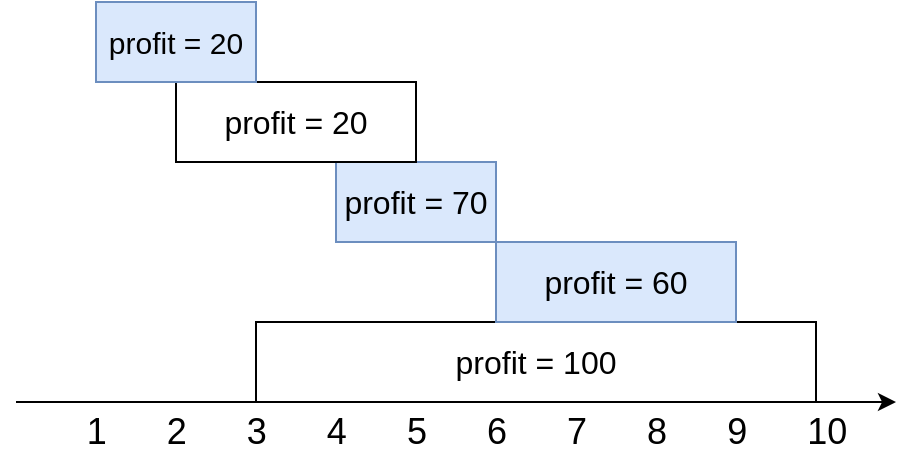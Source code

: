 <mxfile version="20.2.8" type="github">
  <diagram id="2nUp3ggRJjv_zQUeG3yu" name="第 1 页">
    <mxGraphModel dx="1138" dy="643" grid="1" gridSize="10" guides="1" tooltips="1" connect="1" arrows="1" fold="1" page="1" pageScale="1" pageWidth="827" pageHeight="1169" math="0" shadow="0">
      <root>
        <mxCell id="0" />
        <mxCell id="1" parent="0" />
        <mxCell id="OzFdRcXPGWkvChd_Bx-W-1" value="profit = 100" style="rounded=0;whiteSpace=wrap;html=1;fontSize=16;" vertex="1" parent="1">
          <mxGeometry x="280" y="360" width="280" height="40" as="geometry" />
        </mxCell>
        <mxCell id="OzFdRcXPGWkvChd_Bx-W-2" value="" style="endArrow=classic;html=1;rounded=0;" edge="1" parent="1">
          <mxGeometry width="50" height="50" relative="1" as="geometry">
            <mxPoint x="160" y="400" as="sourcePoint" />
            <mxPoint x="600" y="400" as="targetPoint" />
          </mxGeometry>
        </mxCell>
        <mxCell id="OzFdRcXPGWkvChd_Bx-W-4" value="&lt;font style=&quot;font-size: 18px;&quot;&gt;1&amp;nbsp; &amp;nbsp; &amp;nbsp; 2&lt;/font&gt;&lt;span style=&quot;font-size: 18px;&quot;&gt;&amp;nbsp; &amp;nbsp; &amp;nbsp; 3&lt;/span&gt;&lt;span style=&quot;font-size: 18px;&quot;&gt;&amp;nbsp; &amp;nbsp; &amp;nbsp; 4&lt;/span&gt;&lt;span style=&quot;font-size: 18px;&quot;&gt;&amp;nbsp; &amp;nbsp; &amp;nbsp; 5&lt;/span&gt;&lt;span style=&quot;font-size: 18px;&quot;&gt;&amp;nbsp; &amp;nbsp; &amp;nbsp; 6&lt;/span&gt;&lt;span style=&quot;font-size: 18px;&quot;&gt;&amp;nbsp; &amp;nbsp; &amp;nbsp; 7&amp;nbsp;&lt;/span&gt;&lt;span style=&quot;font-size: 18px;&quot;&gt;&amp;nbsp; &amp;nbsp; &amp;nbsp;8&amp;nbsp;&lt;/span&gt;&lt;span style=&quot;font-size: 18px;&quot;&gt;&amp;nbsp; &amp;nbsp; &amp;nbsp;9&amp;nbsp;&lt;/span&gt;&lt;span style=&quot;font-size: 18px;&quot;&gt;&amp;nbsp; &amp;nbsp; &amp;nbsp;10&lt;/span&gt;" style="text;html=1;resizable=0;autosize=1;align=center;verticalAlign=middle;points=[];fillColor=none;strokeColor=none;rounded=0;fontSize=18;spacingTop=0;spacingBottom=-10;" vertex="1" parent="1">
          <mxGeometry x="185" y="400" width="400" height="20" as="geometry" />
        </mxCell>
        <mxCell id="OzFdRcXPGWkvChd_Bx-W-5" value="profit = 60" style="rounded=0;whiteSpace=wrap;html=1;fontSize=16;fillColor=#dae8fc;strokeColor=#6c8ebf;" vertex="1" parent="1">
          <mxGeometry x="400" y="320" width="120" height="40" as="geometry" />
        </mxCell>
        <mxCell id="OzFdRcXPGWkvChd_Bx-W-6" value="profit = 70" style="rounded=0;whiteSpace=wrap;html=1;fontSize=16;fillColor=#dae8fc;strokeColor=#6c8ebf;" vertex="1" parent="1">
          <mxGeometry x="320" y="280" width="80" height="40" as="geometry" />
        </mxCell>
        <mxCell id="OzFdRcXPGWkvChd_Bx-W-7" value="profit = 20" style="rounded=0;whiteSpace=wrap;html=1;fontSize=16;" vertex="1" parent="1">
          <mxGeometry x="240" y="240" width="120" height="40" as="geometry" />
        </mxCell>
        <mxCell id="OzFdRcXPGWkvChd_Bx-W-8" value="profit = 20" style="rounded=0;whiteSpace=wrap;html=1;fontSize=15;fillColor=#dae8fc;strokeColor=#6c8ebf;" vertex="1" parent="1">
          <mxGeometry x="200" y="200" width="80" height="40" as="geometry" />
        </mxCell>
      </root>
    </mxGraphModel>
  </diagram>
</mxfile>
